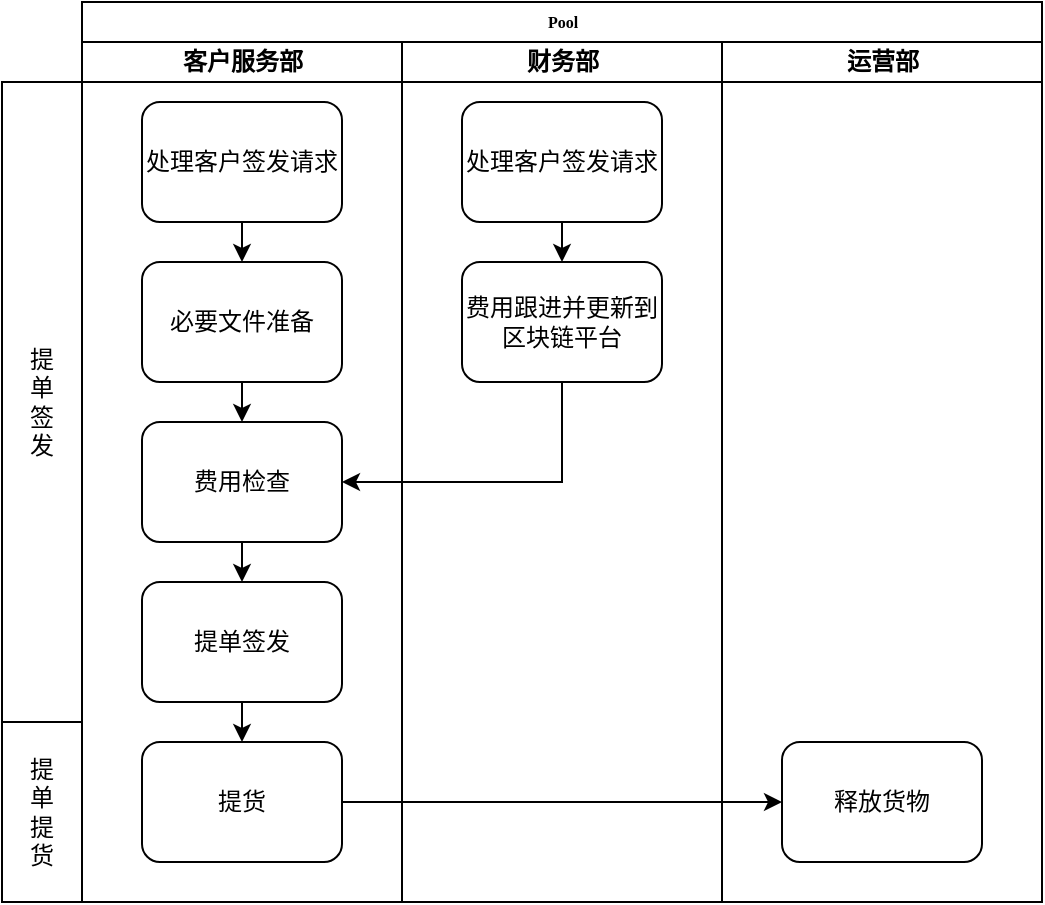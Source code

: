 <mxfile version="22.1.3" type="github">
  <diagram name="Page-1" id="74e2e168-ea6b-b213-b513-2b3c1d86103e">
    <mxGraphModel dx="1674" dy="758" grid="1" gridSize="10" guides="1" tooltips="1" connect="1" arrows="1" fold="1" page="1" pageScale="1" pageWidth="1100" pageHeight="850" background="none" math="0" shadow="0">
      <root>
        <mxCell id="0" />
        <mxCell id="1" parent="0" />
        <mxCell id="77e6c97f196da883-1" value="Pool" style="swimlane;html=1;childLayout=stackLayout;startSize=20;rounded=0;shadow=0;labelBackgroundColor=none;strokeWidth=1;fontFamily=Verdana;fontSize=8;align=center;" parent="1" vertex="1">
          <mxGeometry x="70" y="40" width="480" height="450" as="geometry" />
        </mxCell>
        <mxCell id="77e6c97f196da883-2" value="客户服务部" style="swimlane;html=1;startSize=20;" parent="77e6c97f196da883-1" vertex="1">
          <mxGeometry y="20" width="160" height="430" as="geometry" />
        </mxCell>
        <mxCell id="ttLIyI4i8V6fU7e4W6Vp-4" style="edgeStyle=orthogonalEdgeStyle;rounded=0;orthogonalLoop=1;jettySize=auto;html=1;exitX=0.5;exitY=1;exitDx=0;exitDy=0;entryX=0.5;entryY=0;entryDx=0;entryDy=0;" edge="1" parent="77e6c97f196da883-2" source="77e6c97f196da883-8" target="ttLIyI4i8V6fU7e4W6Vp-2">
          <mxGeometry relative="1" as="geometry" />
        </mxCell>
        <mxCell id="77e6c97f196da883-8" value="&lt;font style=&quot;font-size: 12px;&quot;&gt;处理客户签发请求&lt;/font&gt;" style="rounded=1;whiteSpace=wrap;html=1;shadow=0;labelBackgroundColor=none;strokeWidth=1;fontFamily=Verdana;fontSize=8;align=center;" parent="77e6c97f196da883-2" vertex="1">
          <mxGeometry x="30" y="30" width="100" height="60" as="geometry" />
        </mxCell>
        <mxCell id="ttLIyI4i8V6fU7e4W6Vp-13" style="edgeStyle=orthogonalEdgeStyle;rounded=0;orthogonalLoop=1;jettySize=auto;html=1;exitX=0.5;exitY=1;exitDx=0;exitDy=0;entryX=0.5;entryY=0;entryDx=0;entryDy=0;" edge="1" parent="77e6c97f196da883-2" source="ttLIyI4i8V6fU7e4W6Vp-2" target="ttLIyI4i8V6fU7e4W6Vp-12">
          <mxGeometry relative="1" as="geometry" />
        </mxCell>
        <mxCell id="ttLIyI4i8V6fU7e4W6Vp-2" value="&lt;font style=&quot;font-size: 12px;&quot;&gt;必要文件准备&lt;/font&gt;" style="rounded=1;whiteSpace=wrap;html=1;shadow=0;labelBackgroundColor=none;strokeWidth=1;fontFamily=Verdana;fontSize=8;align=center;" vertex="1" parent="77e6c97f196da883-2">
          <mxGeometry x="30" y="110" width="100" height="60" as="geometry" />
        </mxCell>
        <mxCell id="ttLIyI4i8V6fU7e4W6Vp-16" style="edgeStyle=orthogonalEdgeStyle;rounded=0;orthogonalLoop=1;jettySize=auto;html=1;exitX=0.5;exitY=1;exitDx=0;exitDy=0;entryX=0.5;entryY=0;entryDx=0;entryDy=0;" edge="1" parent="77e6c97f196da883-2" source="ttLIyI4i8V6fU7e4W6Vp-12" target="ttLIyI4i8V6fU7e4W6Vp-15">
          <mxGeometry relative="1" as="geometry" />
        </mxCell>
        <mxCell id="ttLIyI4i8V6fU7e4W6Vp-12" value="&lt;font style=&quot;font-size: 12px;&quot;&gt;费用检查&lt;/font&gt;" style="rounded=1;whiteSpace=wrap;html=1;shadow=0;labelBackgroundColor=none;strokeWidth=1;fontFamily=Verdana;fontSize=8;align=center;" vertex="1" parent="77e6c97f196da883-2">
          <mxGeometry x="30" y="190" width="100" height="60" as="geometry" />
        </mxCell>
        <mxCell id="ttLIyI4i8V6fU7e4W6Vp-27" style="edgeStyle=orthogonalEdgeStyle;rounded=0;orthogonalLoop=1;jettySize=auto;html=1;exitX=0.5;exitY=1;exitDx=0;exitDy=0;entryX=0.5;entryY=0;entryDx=0;entryDy=0;" edge="1" parent="77e6c97f196da883-2" source="ttLIyI4i8V6fU7e4W6Vp-15" target="ttLIyI4i8V6fU7e4W6Vp-19">
          <mxGeometry relative="1" as="geometry" />
        </mxCell>
        <mxCell id="ttLIyI4i8V6fU7e4W6Vp-15" value="&lt;font style=&quot;font-size: 12px;&quot;&gt;提单签发&lt;/font&gt;" style="rounded=1;whiteSpace=wrap;html=1;shadow=0;labelBackgroundColor=none;strokeWidth=1;fontFamily=Verdana;fontSize=8;align=center;" vertex="1" parent="77e6c97f196da883-2">
          <mxGeometry x="30" y="270" width="100" height="60" as="geometry" />
        </mxCell>
        <mxCell id="ttLIyI4i8V6fU7e4W6Vp-19" value="&lt;font style=&quot;font-size: 12px;&quot;&gt;提货&lt;/font&gt;" style="rounded=1;whiteSpace=wrap;html=1;shadow=0;labelBackgroundColor=none;strokeWidth=1;fontFamily=Verdana;fontSize=8;align=center;" vertex="1" parent="77e6c97f196da883-2">
          <mxGeometry x="30" y="350" width="100" height="60" as="geometry" />
        </mxCell>
        <mxCell id="77e6c97f196da883-4" value="财务部" style="swimlane;html=1;startSize=20;" parent="77e6c97f196da883-1" vertex="1">
          <mxGeometry x="160" y="20" width="160" height="430" as="geometry" />
        </mxCell>
        <mxCell id="ttLIyI4i8V6fU7e4W6Vp-11" style="edgeStyle=orthogonalEdgeStyle;rounded=0;orthogonalLoop=1;jettySize=auto;html=1;exitX=0.5;exitY=1;exitDx=0;exitDy=0;entryX=0.5;entryY=0;entryDx=0;entryDy=0;" edge="1" parent="77e6c97f196da883-4" source="ttLIyI4i8V6fU7e4W6Vp-9" target="ttLIyI4i8V6fU7e4W6Vp-10">
          <mxGeometry relative="1" as="geometry" />
        </mxCell>
        <mxCell id="ttLIyI4i8V6fU7e4W6Vp-9" value="&lt;font style=&quot;font-size: 12px;&quot;&gt;处理客户签发请求&lt;/font&gt;" style="rounded=1;whiteSpace=wrap;html=1;shadow=0;labelBackgroundColor=none;strokeWidth=1;fontFamily=Verdana;fontSize=8;align=center;" vertex="1" parent="77e6c97f196da883-4">
          <mxGeometry x="30" y="30" width="100" height="60" as="geometry" />
        </mxCell>
        <mxCell id="ttLIyI4i8V6fU7e4W6Vp-10" value="&lt;font style=&quot;font-size: 12px;&quot;&gt;费用跟进并更新到区块链平台&lt;/font&gt;" style="rounded=1;whiteSpace=wrap;html=1;shadow=0;labelBackgroundColor=none;strokeWidth=1;fontFamily=Verdana;fontSize=8;align=center;" vertex="1" parent="77e6c97f196da883-4">
          <mxGeometry x="30" y="110" width="100" height="60" as="geometry" />
        </mxCell>
        <mxCell id="77e6c97f196da883-5" value="运营部" style="swimlane;html=1;startSize=20;" parent="77e6c97f196da883-1" vertex="1">
          <mxGeometry x="320" y="20" width="160" height="430" as="geometry" />
        </mxCell>
        <mxCell id="ttLIyI4i8V6fU7e4W6Vp-18" value="&lt;font style=&quot;font-size: 12px;&quot;&gt;释放货物&lt;/font&gt;" style="rounded=1;whiteSpace=wrap;html=1;shadow=0;labelBackgroundColor=none;strokeWidth=1;fontFamily=Verdana;fontSize=8;align=center;" vertex="1" parent="77e6c97f196da883-5">
          <mxGeometry x="30" y="350" width="100" height="60" as="geometry" />
        </mxCell>
        <mxCell id="ttLIyI4i8V6fU7e4W6Vp-14" style="edgeStyle=orthogonalEdgeStyle;rounded=0;orthogonalLoop=1;jettySize=auto;html=1;exitX=0.5;exitY=1;exitDx=0;exitDy=0;entryX=1;entryY=0.5;entryDx=0;entryDy=0;" edge="1" parent="77e6c97f196da883-1" source="ttLIyI4i8V6fU7e4W6Vp-10" target="ttLIyI4i8V6fU7e4W6Vp-12">
          <mxGeometry relative="1" as="geometry" />
        </mxCell>
        <mxCell id="ttLIyI4i8V6fU7e4W6Vp-21" style="edgeStyle=orthogonalEdgeStyle;rounded=0;orthogonalLoop=1;jettySize=auto;html=1;exitX=1;exitY=0.5;exitDx=0;exitDy=0;" edge="1" parent="77e6c97f196da883-1" source="ttLIyI4i8V6fU7e4W6Vp-19" target="ttLIyI4i8V6fU7e4W6Vp-18">
          <mxGeometry relative="1" as="geometry" />
        </mxCell>
        <mxCell id="ttLIyI4i8V6fU7e4W6Vp-22" value="提&lt;br&gt;单&lt;br&gt;签&lt;br&gt;发" style="rounded=0;whiteSpace=wrap;html=1;" vertex="1" parent="1">
          <mxGeometry x="30" y="80" width="40" height="320" as="geometry" />
        </mxCell>
        <mxCell id="ttLIyI4i8V6fU7e4W6Vp-26" value="提&lt;br&gt;单&lt;br&gt;提&lt;br&gt;货" style="rounded=0;whiteSpace=wrap;html=1;" vertex="1" parent="1">
          <mxGeometry x="30" y="400" width="40" height="90" as="geometry" />
        </mxCell>
      </root>
    </mxGraphModel>
  </diagram>
</mxfile>
